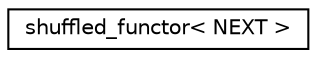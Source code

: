 digraph "Graphical Class Hierarchy"
{
  edge [fontname="Helvetica",fontsize="10",labelfontname="Helvetica",labelfontsize="10"];
  node [fontname="Helvetica",fontsize="10",shape=record];
  rankdir="LR";
  Node0 [label="shuffled_functor\< NEXT \>",height=0.2,width=0.4,color="black", fillcolor="white", style="filled",URL="$structshuffled__functor.html"];
}
